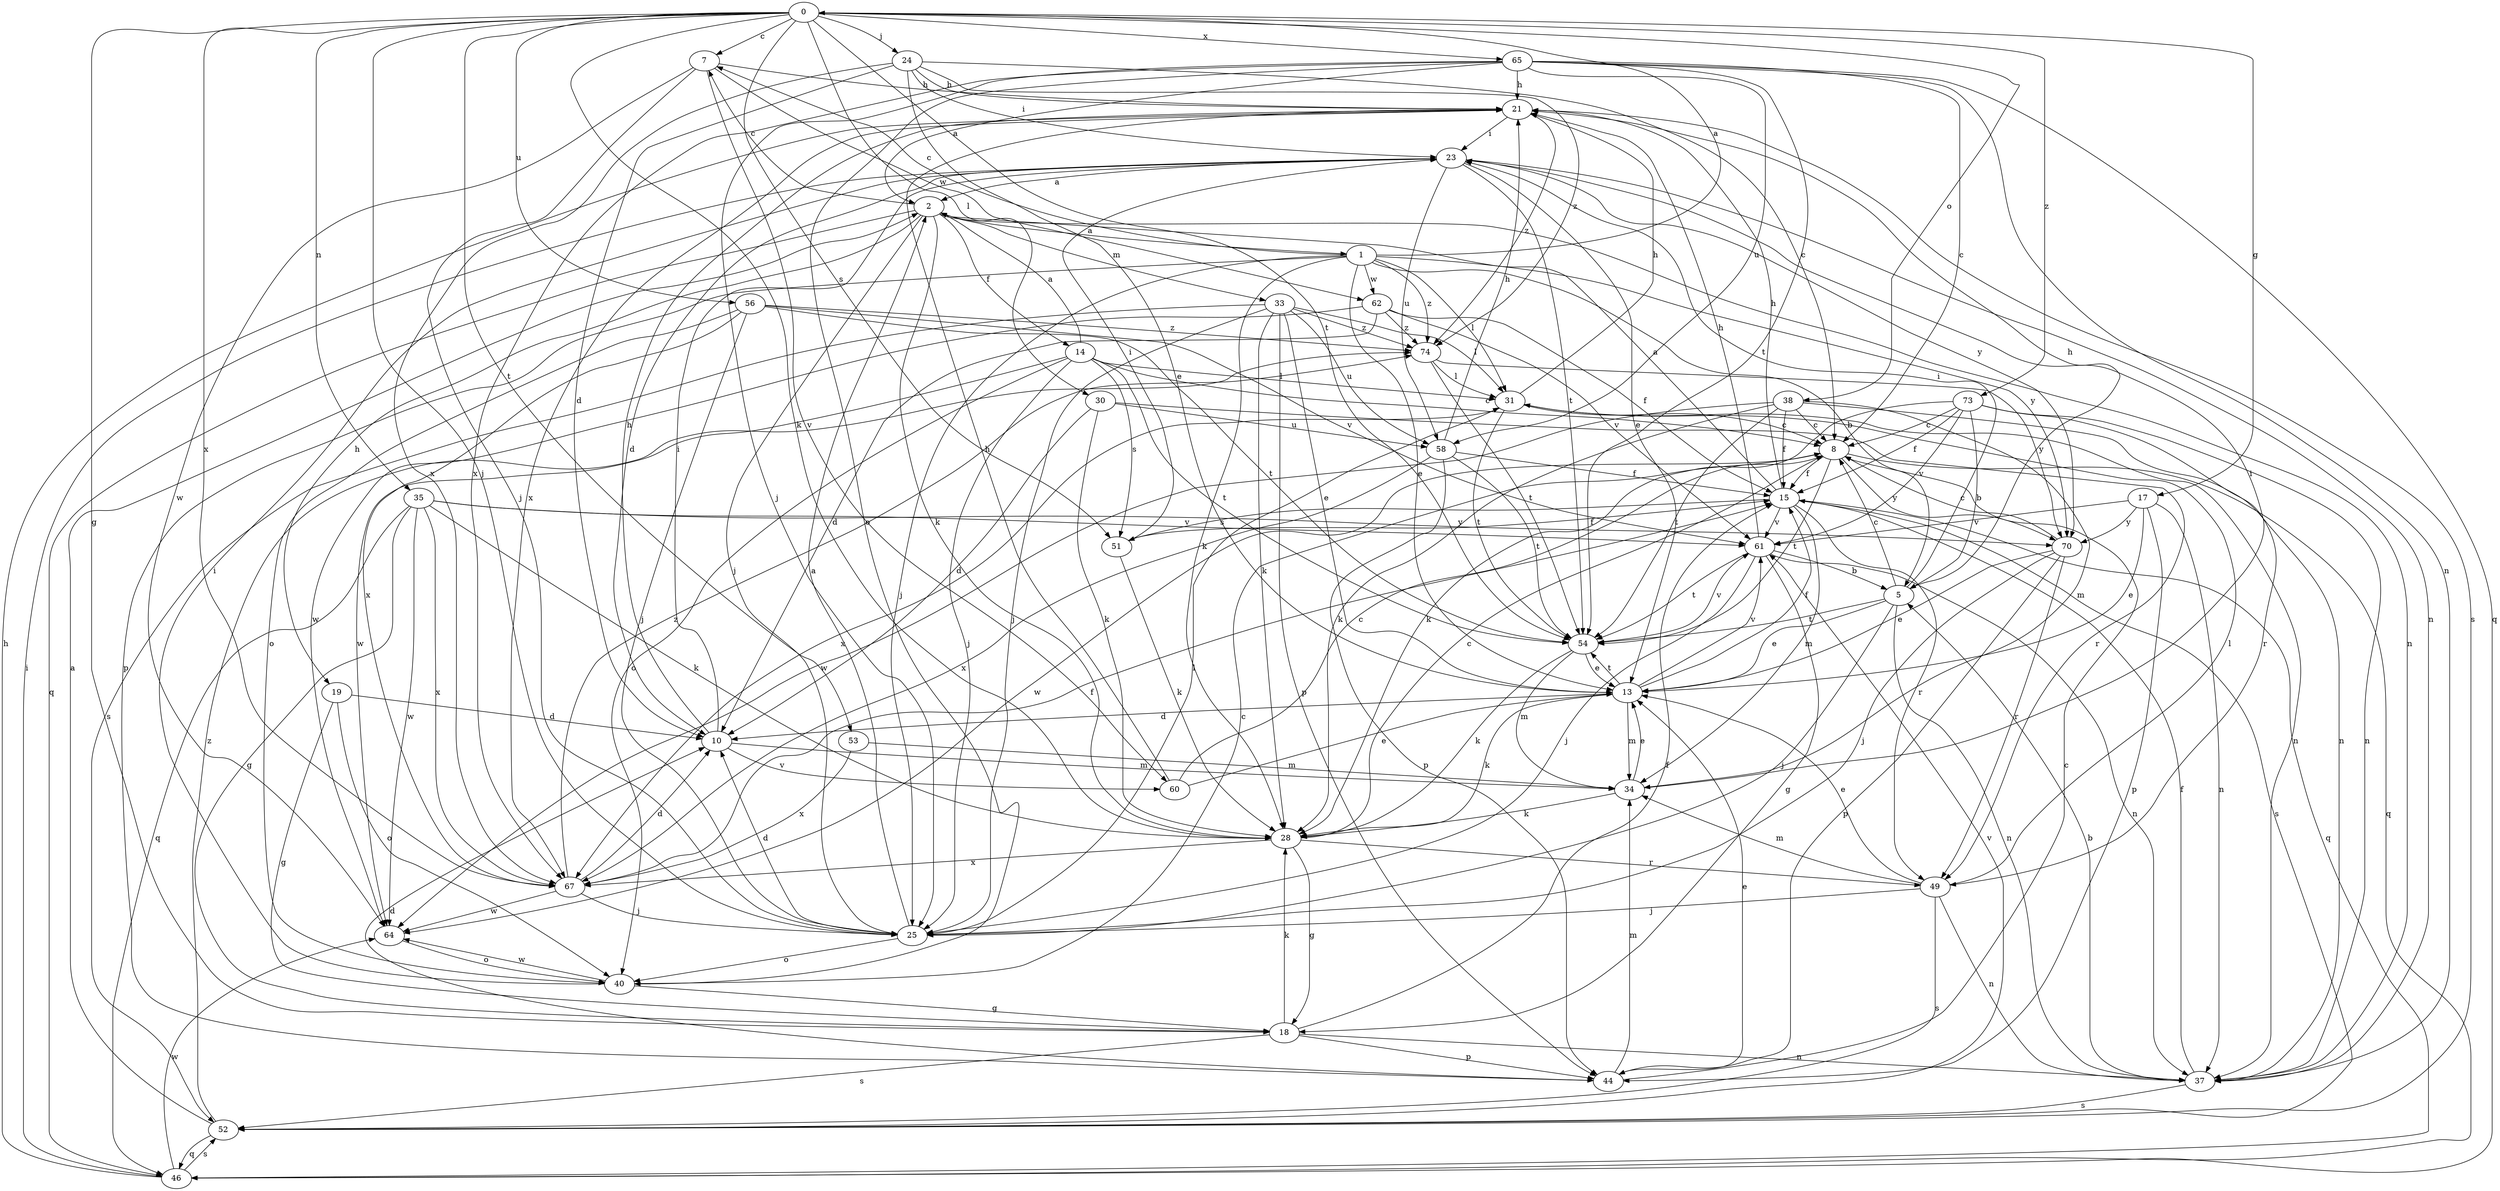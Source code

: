 strict digraph  {
0;
1;
2;
5;
7;
8;
10;
13;
14;
15;
17;
18;
19;
21;
23;
24;
25;
28;
30;
31;
33;
34;
35;
37;
38;
40;
44;
46;
49;
51;
52;
53;
54;
56;
58;
60;
61;
62;
64;
65;
67;
70;
73;
74;
0 -> 7  [label=c];
0 -> 17  [label=g];
0 -> 18  [label=g];
0 -> 24  [label=j];
0 -> 25  [label=j];
0 -> 28  [label=k];
0 -> 30  [label=l];
0 -> 35  [label=n];
0 -> 38  [label=o];
0 -> 51  [label=s];
0 -> 53  [label=t];
0 -> 54  [label=t];
0 -> 56  [label=u];
0 -> 65  [label=x];
0 -> 67  [label=x];
0 -> 73  [label=z];
1 -> 0  [label=a];
1 -> 5  [label=b];
1 -> 7  [label=c];
1 -> 13  [label=e];
1 -> 25  [label=j];
1 -> 28  [label=k];
1 -> 31  [label=l];
1 -> 44  [label=p];
1 -> 62  [label=w];
1 -> 70  [label=y];
1 -> 74  [label=z];
2 -> 1  [label=a];
2 -> 7  [label=c];
2 -> 14  [label=f];
2 -> 19  [label=h];
2 -> 25  [label=j];
2 -> 28  [label=k];
2 -> 33  [label=m];
2 -> 37  [label=n];
2 -> 46  [label=q];
5 -> 8  [label=c];
5 -> 13  [label=e];
5 -> 21  [label=h];
5 -> 23  [label=i];
5 -> 25  [label=j];
5 -> 37  [label=n];
5 -> 54  [label=t];
7 -> 21  [label=h];
7 -> 25  [label=j];
7 -> 60  [label=v];
7 -> 62  [label=w];
7 -> 64  [label=w];
8 -> 15  [label=f];
8 -> 46  [label=q];
8 -> 54  [label=t];
8 -> 64  [label=w];
8 -> 70  [label=y];
10 -> 21  [label=h];
10 -> 23  [label=i];
10 -> 34  [label=m];
10 -> 60  [label=v];
13 -> 10  [label=d];
13 -> 15  [label=f];
13 -> 28  [label=k];
13 -> 34  [label=m];
13 -> 54  [label=t];
13 -> 61  [label=v];
14 -> 2  [label=a];
14 -> 8  [label=c];
14 -> 25  [label=j];
14 -> 31  [label=l];
14 -> 40  [label=o];
14 -> 51  [label=s];
14 -> 54  [label=t];
14 -> 64  [label=w];
15 -> 2  [label=a];
15 -> 21  [label=h];
15 -> 34  [label=m];
15 -> 46  [label=q];
15 -> 49  [label=r];
15 -> 51  [label=s];
15 -> 52  [label=s];
15 -> 61  [label=v];
17 -> 13  [label=e];
17 -> 37  [label=n];
17 -> 44  [label=p];
17 -> 61  [label=v];
17 -> 70  [label=y];
18 -> 15  [label=f];
18 -> 28  [label=k];
18 -> 37  [label=n];
18 -> 44  [label=p];
18 -> 52  [label=s];
19 -> 10  [label=d];
19 -> 18  [label=g];
19 -> 40  [label=o];
21 -> 23  [label=i];
21 -> 52  [label=s];
21 -> 67  [label=x];
21 -> 74  [label=z];
23 -> 2  [label=a];
23 -> 10  [label=d];
23 -> 13  [label=e];
23 -> 37  [label=n];
23 -> 54  [label=t];
23 -> 58  [label=u];
23 -> 70  [label=y];
24 -> 8  [label=c];
24 -> 10  [label=d];
24 -> 13  [label=e];
24 -> 21  [label=h];
24 -> 23  [label=i];
24 -> 67  [label=x];
24 -> 74  [label=z];
25 -> 2  [label=a];
25 -> 10  [label=d];
25 -> 31  [label=l];
25 -> 40  [label=o];
28 -> 8  [label=c];
28 -> 18  [label=g];
28 -> 49  [label=r];
28 -> 67  [label=x];
30 -> 10  [label=d];
30 -> 28  [label=k];
30 -> 49  [label=r];
30 -> 58  [label=u];
31 -> 8  [label=c];
31 -> 21  [label=h];
31 -> 37  [label=n];
31 -> 54  [label=t];
31 -> 67  [label=x];
33 -> 13  [label=e];
33 -> 25  [label=j];
33 -> 28  [label=k];
33 -> 31  [label=l];
33 -> 44  [label=p];
33 -> 52  [label=s];
33 -> 58  [label=u];
33 -> 74  [label=z];
34 -> 13  [label=e];
34 -> 23  [label=i];
34 -> 28  [label=k];
35 -> 18  [label=g];
35 -> 28  [label=k];
35 -> 46  [label=q];
35 -> 61  [label=v];
35 -> 64  [label=w];
35 -> 67  [label=x];
35 -> 70  [label=y];
37 -> 5  [label=b];
37 -> 15  [label=f];
37 -> 52  [label=s];
38 -> 8  [label=c];
38 -> 15  [label=f];
38 -> 28  [label=k];
38 -> 34  [label=m];
38 -> 37  [label=n];
38 -> 54  [label=t];
38 -> 64  [label=w];
40 -> 8  [label=c];
40 -> 18  [label=g];
40 -> 23  [label=i];
40 -> 64  [label=w];
44 -> 8  [label=c];
44 -> 10  [label=d];
44 -> 13  [label=e];
44 -> 34  [label=m];
46 -> 21  [label=h];
46 -> 23  [label=i];
46 -> 52  [label=s];
46 -> 64  [label=w];
49 -> 13  [label=e];
49 -> 25  [label=j];
49 -> 31  [label=l];
49 -> 34  [label=m];
49 -> 37  [label=n];
49 -> 52  [label=s];
51 -> 15  [label=f];
51 -> 23  [label=i];
51 -> 28  [label=k];
52 -> 2  [label=a];
52 -> 46  [label=q];
52 -> 61  [label=v];
52 -> 74  [label=z];
53 -> 34  [label=m];
53 -> 67  [label=x];
54 -> 13  [label=e];
54 -> 28  [label=k];
54 -> 34  [label=m];
54 -> 61  [label=v];
56 -> 25  [label=j];
56 -> 40  [label=o];
56 -> 54  [label=t];
56 -> 61  [label=v];
56 -> 67  [label=x];
56 -> 74  [label=z];
58 -> 15  [label=f];
58 -> 21  [label=h];
58 -> 44  [label=p];
58 -> 54  [label=t];
58 -> 67  [label=x];
60 -> 8  [label=c];
60 -> 13  [label=e];
60 -> 21  [label=h];
61 -> 5  [label=b];
61 -> 18  [label=g];
61 -> 21  [label=h];
61 -> 25  [label=j];
61 -> 37  [label=n];
61 -> 54  [label=t];
62 -> 10  [label=d];
62 -> 15  [label=f];
62 -> 61  [label=v];
62 -> 64  [label=w];
62 -> 74  [label=z];
64 -> 40  [label=o];
65 -> 2  [label=a];
65 -> 8  [label=c];
65 -> 21  [label=h];
65 -> 25  [label=j];
65 -> 37  [label=n];
65 -> 40  [label=o];
65 -> 46  [label=q];
65 -> 54  [label=t];
65 -> 58  [label=u];
65 -> 67  [label=x];
67 -> 10  [label=d];
67 -> 15  [label=f];
67 -> 25  [label=j];
67 -> 64  [label=w];
67 -> 74  [label=z];
70 -> 8  [label=c];
70 -> 13  [label=e];
70 -> 25  [label=j];
70 -> 44  [label=p];
70 -> 49  [label=r];
73 -> 5  [label=b];
73 -> 8  [label=c];
73 -> 15  [label=f];
73 -> 28  [label=k];
73 -> 37  [label=n];
73 -> 49  [label=r];
73 -> 61  [label=v];
74 -> 31  [label=l];
74 -> 54  [label=t];
74 -> 70  [label=y];
}

